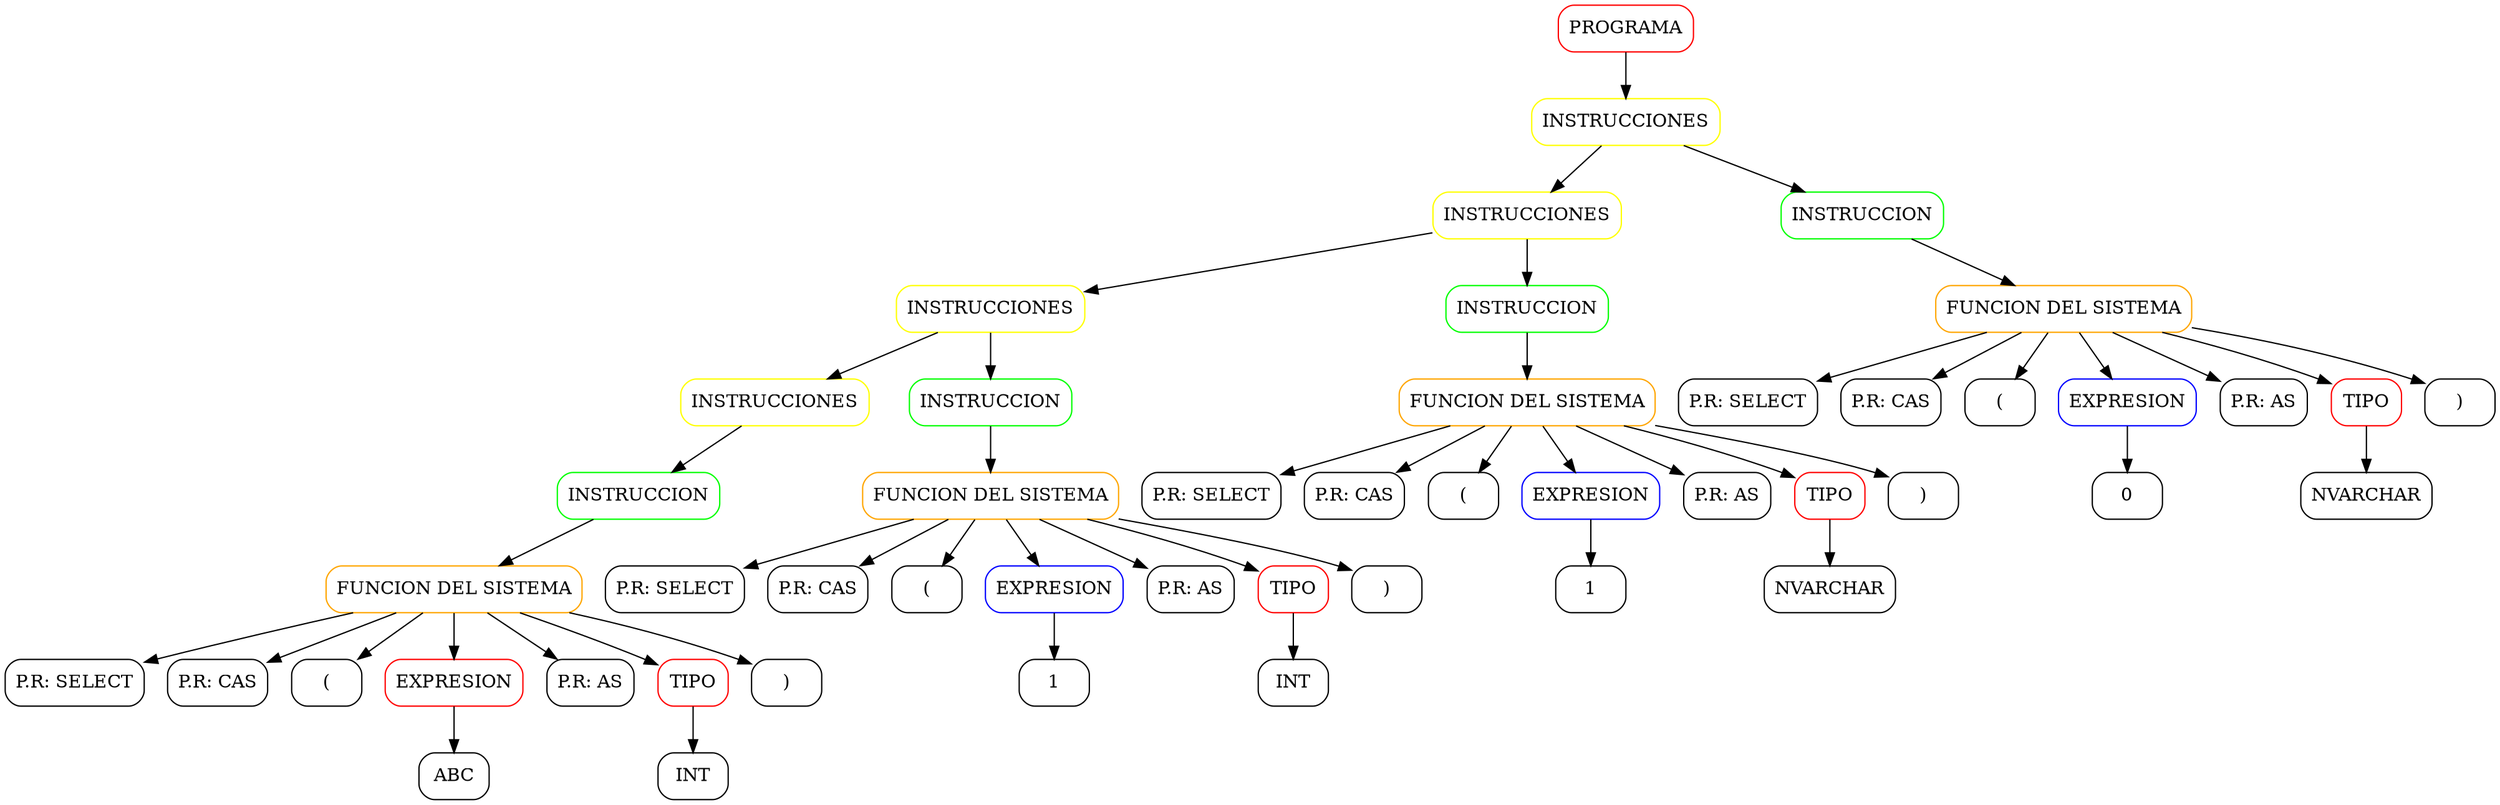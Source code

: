 digraph AST {
node [shape=box, style=rounded];
n9337679673[label="PROGRAMA" color="red"];
n5073407990[label="INSTRUCCIONES" color="yellow"];
n3522806836[label="INSTRUCCIONES" color="yellow"];
n4946181949[label="INSTRUCCIONES" color="yellow"];
n5564495911[label="INSTRUCCIONES" color="yellow"];
n8078818508[label="INSTRUCCION" color="green"];
n2171983502[label="FUNCION DEL SISTEMA" color="ORANGE"];
n8000608158[label="P.R: SELECT" color="black"];
n2171983502 -> n8000608158; 
n107181853[label="P.R: CAS" color="black"];
n2171983502 -> n107181853; 
n3535733538[label="(" color="black"];
n2171983502 -> n3535733538; 
n9427883044[label="EXPRESION" color="red"];
n9739786805[label="ABC" color="black"];
n9427883044 -> n9739786805; 
n2171983502 -> n9427883044; 
n9631284499[label="P.R: AS" color="black"];
n2171983502 -> n9631284499; 
n5145216668[label="TIPO" color="red"];
n5877692655[label="INT" color="black"];
n5145216668 -> n5877692655; 
n2171983502 -> n5145216668; 
n3792011265[label=")" color="black"];
n2171983502 -> n3792011265; 
n8078818508 -> n2171983502; 
n5564495911 -> n8078818508; 
n4946181949 -> n5564495911; 
n8700046115[label="INSTRUCCION" color="green"];
n9846009032[label="FUNCION DEL SISTEMA" color="ORANGE"];
n4687306324[label="P.R: SELECT" color="black"];
n9846009032 -> n4687306324; 
n8474807519[label="P.R: CAS" color="black"];
n9846009032 -> n8474807519; 
n329217504[label="(" color="black"];
n9846009032 -> n329217504; 
n6994609960[label="EXPRESION" color="blue"];
n2593455195[label="1" color="black"];
n6994609960 -> n2593455195; 
n9846009032 -> n6994609960; 
n7449066591[label="P.R: AS" color="black"];
n9846009032 -> n7449066591; 
n4314371347[label="TIPO" color="red"];
n4601009059[label="INT" color="black"];
n4314371347 -> n4601009059; 
n9846009032 -> n4314371347; 
n8415596453[label=")" color="black"];
n9846009032 -> n8415596453; 
n8700046115 -> n9846009032; 
n4946181949 -> n8700046115; 
n3522806836 -> n4946181949; 
n6994036718[label="INSTRUCCION" color="green"];
n7008363224[label="FUNCION DEL SISTEMA" color="ORANGE"];
n3247039778[label="P.R: SELECT" color="black"];
n7008363224 -> n3247039778; 
n9908584799[label="P.R: CAS" color="black"];
n7008363224 -> n9908584799; 
n9038994030[label="(" color="black"];
n7008363224 -> n9038994030; 
n3067422960[label="EXPRESION" color="blue"];
n5391144148[label="1" color="black"];
n3067422960 -> n5391144148; 
n7008363224 -> n3067422960; 
n8991025572[label="P.R: AS" color="black"];
n7008363224 -> n8991025572; 
n6665583188[label="TIPO" color="red"];
n8998189491[label="NVARCHAR" color="black"];
n6665583188 -> n8998189491; 
n7008363224 -> n6665583188; 
n3948626616[label=")" color="black"];
n7008363224 -> n3948626616; 
n6994036718 -> n7008363224; 
n3522806836 -> n6994036718; 
n5073407990 -> n3522806836; 
n4529636760[label="INSTRUCCION" color="green"];
n4611014353[label="FUNCION DEL SISTEMA" color="ORANGE"];
n679074640[label="P.R: SELECT" color="black"];
n4611014353 -> n679074640; 
n724374344[label="P.R: CAS" color="black"];
n4611014353 -> n724374344; 
n7677630791[label="(" color="black"];
n4611014353 -> n7677630791; 
n4471378450[label="EXPRESION" color="blue"];
n207655150[label="0" color="black"];
n4471378450 -> n207655150; 
n4611014353 -> n4471378450; 
n8986356258[label="P.R: AS" color="black"];
n4611014353 -> n8986356258; 
n7847964200[label="TIPO" color="red"];
n6389851471[label="NVARCHAR" color="black"];
n7847964200 -> n6389851471; 
n4611014353 -> n7847964200; 
n3598341496[label=")" color="black"];
n4611014353 -> n3598341496; 
n4529636760 -> n4611014353; 
n5073407990 -> n4529636760; 
n9337679673 -> n5073407990; 
}
